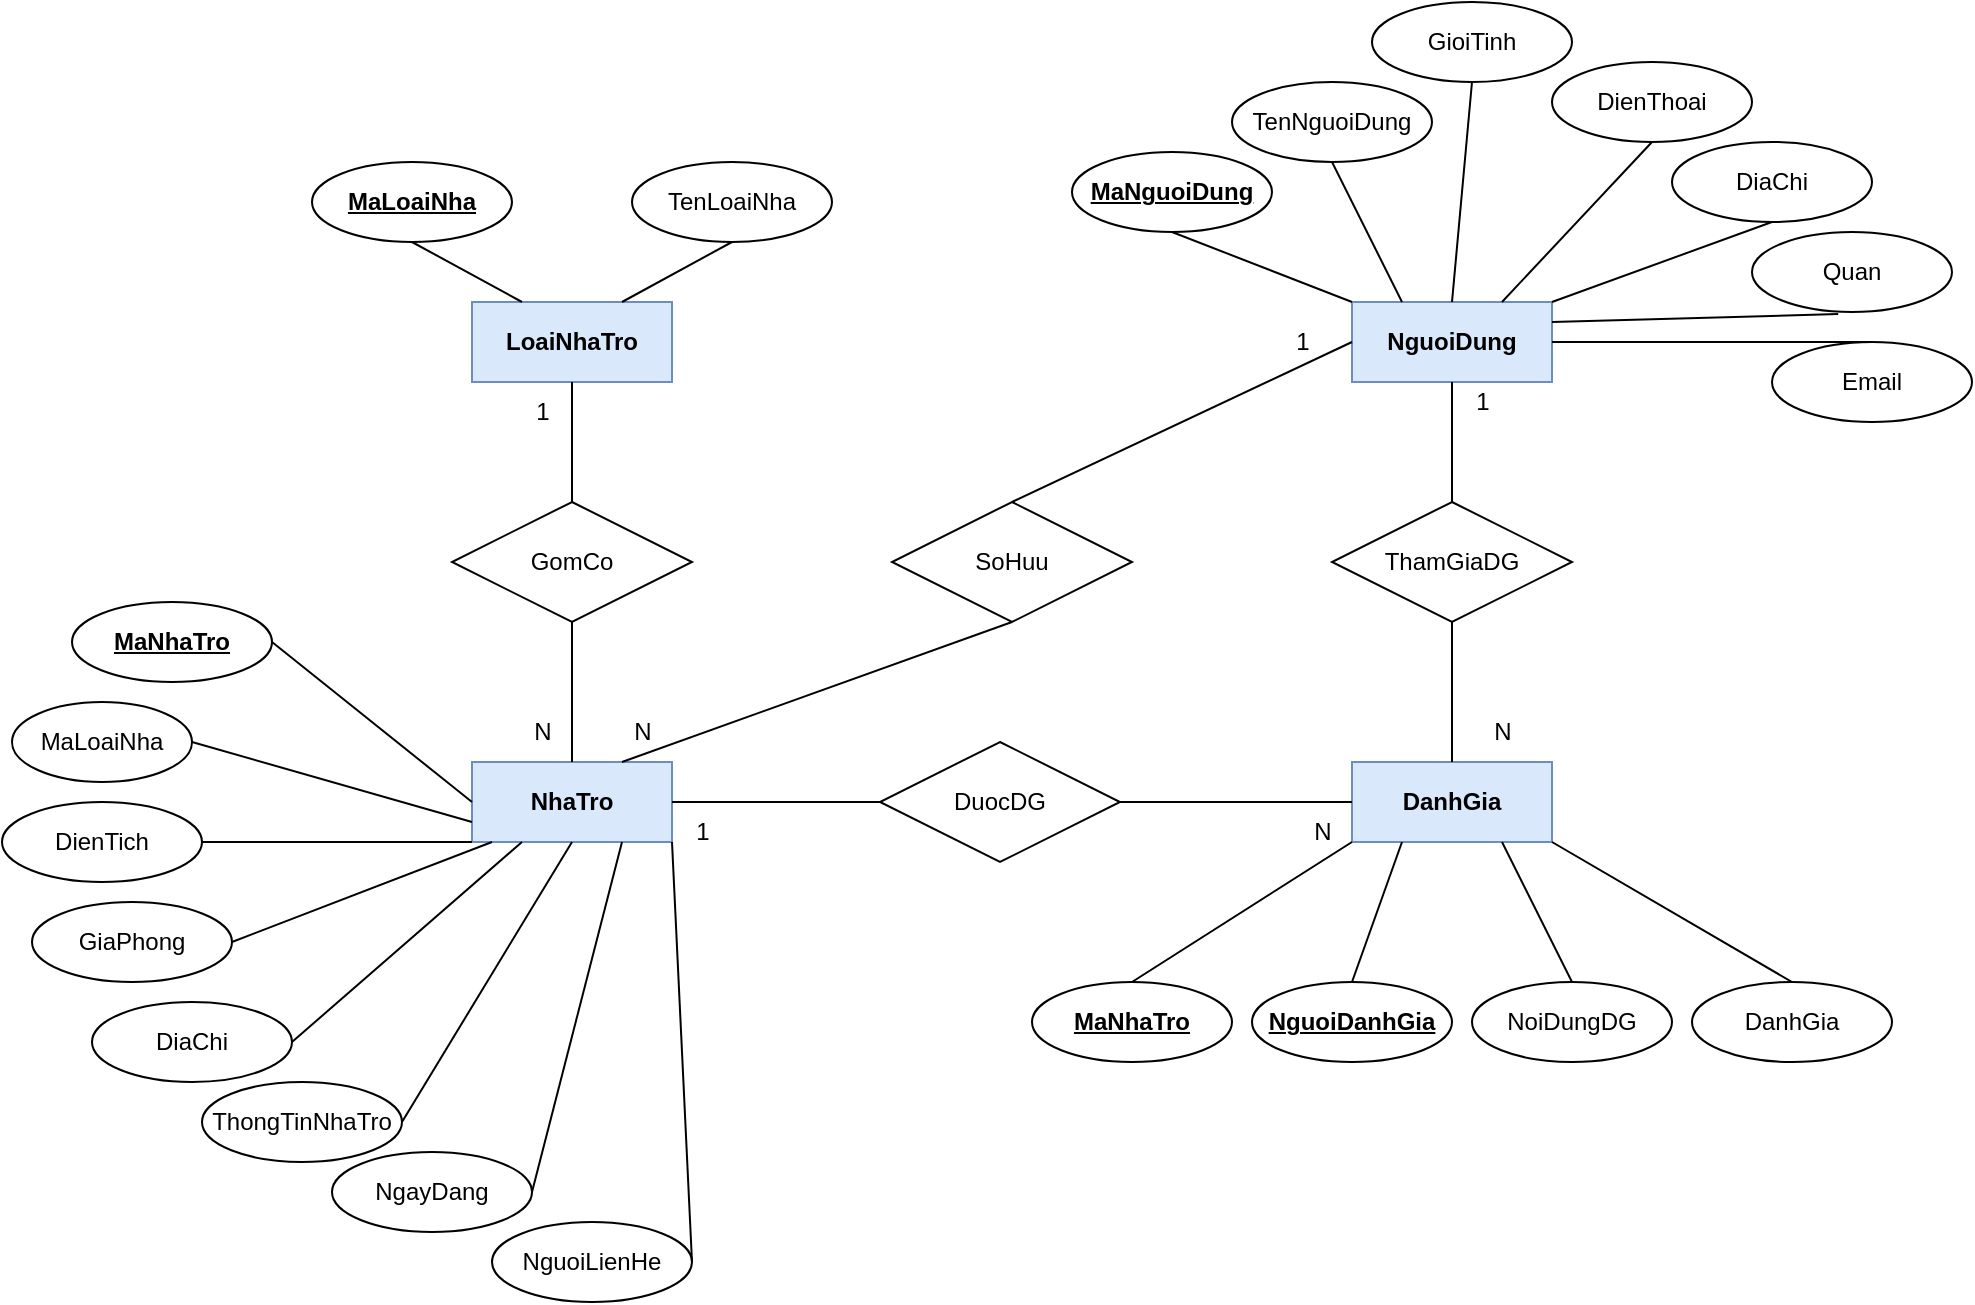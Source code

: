 <mxfile version="21.3.2" type="device">
  <diagram name="Trang-1" id="0quvL-rPLLNwHnoxv0cw">
    <mxGraphModel dx="2062" dy="1805" grid="1" gridSize="10" guides="1" tooltips="1" connect="1" arrows="1" fold="1" page="1" pageScale="1" pageWidth="827" pageHeight="1169" math="0" shadow="0">
      <root>
        <mxCell id="0" />
        <mxCell id="1" parent="0" />
        <mxCell id="qIYWKaYF4Gt9fmv9blvO-7" value="&lt;b&gt;LoaiNhaTro&lt;/b&gt;" style="whiteSpace=wrap;html=1;align=center;fillColor=#dae8fc;strokeColor=#6c8ebf;" vertex="1" parent="1">
          <mxGeometry x="156" y="110" width="100" height="40" as="geometry" />
        </mxCell>
        <mxCell id="qIYWKaYF4Gt9fmv9blvO-8" value="&lt;b&gt;NhaTro&lt;/b&gt;" style="whiteSpace=wrap;html=1;align=center;fillColor=#dae8fc;strokeColor=#6c8ebf;" vertex="1" parent="1">
          <mxGeometry x="156" y="340" width="100" height="40" as="geometry" />
        </mxCell>
        <mxCell id="qIYWKaYF4Gt9fmv9blvO-9" value="&lt;b&gt;NguoiDung&lt;/b&gt;" style="whiteSpace=wrap;html=1;align=center;fillColor=#dae8fc;strokeColor=#6c8ebf;" vertex="1" parent="1">
          <mxGeometry x="596" y="110" width="100" height="40" as="geometry" />
        </mxCell>
        <mxCell id="qIYWKaYF4Gt9fmv9blvO-10" value="&lt;b&gt;DanhGia&lt;/b&gt;" style="whiteSpace=wrap;html=1;align=center;fillColor=#dae8fc;strokeColor=#6c8ebf;" vertex="1" parent="1">
          <mxGeometry x="596" y="340" width="100" height="40" as="geometry" />
        </mxCell>
        <mxCell id="qIYWKaYF4Gt9fmv9blvO-11" value="GomCo" style="shape=rhombus;perimeter=rhombusPerimeter;whiteSpace=wrap;html=1;align=center;" vertex="1" parent="1">
          <mxGeometry x="146" y="210" width="120" height="60" as="geometry" />
        </mxCell>
        <mxCell id="qIYWKaYF4Gt9fmv9blvO-12" value="SoHuu" style="shape=rhombus;perimeter=rhombusPerimeter;whiteSpace=wrap;html=1;align=center;" vertex="1" parent="1">
          <mxGeometry x="366" y="210" width="120" height="60" as="geometry" />
        </mxCell>
        <mxCell id="qIYWKaYF4Gt9fmv9blvO-13" value="ThamGiaDG" style="shape=rhombus;perimeter=rhombusPerimeter;whiteSpace=wrap;html=1;align=center;" vertex="1" parent="1">
          <mxGeometry x="586" y="210" width="120" height="60" as="geometry" />
        </mxCell>
        <mxCell id="qIYWKaYF4Gt9fmv9blvO-23" value="" style="endArrow=none;html=1;rounded=0;entryX=0;entryY=0.5;entryDx=0;entryDy=0;exitX=0.5;exitY=0;exitDx=0;exitDy=0;" edge="1" parent="1" source="qIYWKaYF4Gt9fmv9blvO-12" target="qIYWKaYF4Gt9fmv9blvO-9">
          <mxGeometry relative="1" as="geometry">
            <mxPoint x="336" y="230" as="sourcePoint" />
            <mxPoint x="496" y="230" as="targetPoint" />
          </mxGeometry>
        </mxCell>
        <mxCell id="qIYWKaYF4Gt9fmv9blvO-24" value="" style="endArrow=none;html=1;rounded=0;entryX=0.5;entryY=1;entryDx=0;entryDy=0;exitX=0.75;exitY=0;exitDx=0;exitDy=0;" edge="1" parent="1" source="qIYWKaYF4Gt9fmv9blvO-8" target="qIYWKaYF4Gt9fmv9blvO-12">
          <mxGeometry relative="1" as="geometry">
            <mxPoint x="336" y="230" as="sourcePoint" />
            <mxPoint x="496" y="230" as="targetPoint" />
          </mxGeometry>
        </mxCell>
        <mxCell id="qIYWKaYF4Gt9fmv9blvO-25" value="" style="endArrow=none;html=1;rounded=0;entryX=0.5;entryY=1;entryDx=0;entryDy=0;exitX=0.5;exitY=0;exitDx=0;exitDy=0;" edge="1" parent="1" source="qIYWKaYF4Gt9fmv9blvO-13" target="qIYWKaYF4Gt9fmv9blvO-9">
          <mxGeometry relative="1" as="geometry">
            <mxPoint x="336" y="230" as="sourcePoint" />
            <mxPoint x="496" y="230" as="targetPoint" />
          </mxGeometry>
        </mxCell>
        <mxCell id="qIYWKaYF4Gt9fmv9blvO-26" value="" style="endArrow=none;html=1;rounded=0;entryX=0.5;entryY=1;entryDx=0;entryDy=0;exitX=0.5;exitY=0;exitDx=0;exitDy=0;" edge="1" parent="1" source="qIYWKaYF4Gt9fmv9blvO-10" target="qIYWKaYF4Gt9fmv9blvO-13">
          <mxGeometry relative="1" as="geometry">
            <mxPoint x="656" y="220" as="sourcePoint" />
            <mxPoint x="656" y="160" as="targetPoint" />
          </mxGeometry>
        </mxCell>
        <mxCell id="qIYWKaYF4Gt9fmv9blvO-27" value="DuocDG" style="shape=rhombus;perimeter=rhombusPerimeter;whiteSpace=wrap;html=1;align=center;" vertex="1" parent="1">
          <mxGeometry x="360" y="330" width="120" height="60" as="geometry" />
        </mxCell>
        <mxCell id="qIYWKaYF4Gt9fmv9blvO-28" value="" style="endArrow=none;html=1;rounded=0;entryX=1;entryY=0.5;entryDx=0;entryDy=0;exitX=0;exitY=0.5;exitDx=0;exitDy=0;" edge="1" parent="1" source="qIYWKaYF4Gt9fmv9blvO-27" target="qIYWKaYF4Gt9fmv9blvO-8">
          <mxGeometry relative="1" as="geometry">
            <mxPoint x="336" y="390" as="sourcePoint" />
            <mxPoint x="336" y="330" as="targetPoint" />
          </mxGeometry>
        </mxCell>
        <mxCell id="qIYWKaYF4Gt9fmv9blvO-29" value="" style="endArrow=none;html=1;rounded=0;exitX=0;exitY=0.5;exitDx=0;exitDy=0;entryX=1;entryY=0.5;entryDx=0;entryDy=0;" edge="1" parent="1" source="qIYWKaYF4Gt9fmv9blvO-10" target="qIYWKaYF4Gt9fmv9blvO-27">
          <mxGeometry relative="1" as="geometry">
            <mxPoint x="506" y="400" as="sourcePoint" />
            <mxPoint x="486" y="360" as="targetPoint" />
          </mxGeometry>
        </mxCell>
        <mxCell id="qIYWKaYF4Gt9fmv9blvO-30" value="N" style="text;html=1;align=center;verticalAlign=middle;resizable=0;points=[];autosize=1;strokeColor=none;fillColor=none;" vertex="1" parent="1">
          <mxGeometry x="226" y="310" width="30" height="30" as="geometry" />
        </mxCell>
        <mxCell id="qIYWKaYF4Gt9fmv9blvO-31" value="1" style="text;html=1;align=center;verticalAlign=middle;resizable=0;points=[];autosize=1;strokeColor=none;fillColor=none;" vertex="1" parent="1">
          <mxGeometry x="176" y="150" width="30" height="30" as="geometry" />
        </mxCell>
        <mxCell id="qIYWKaYF4Gt9fmv9blvO-32" value="" style="endArrow=none;html=1;rounded=0;exitX=0.5;exitY=1;exitDx=0;exitDy=0;entryX=0.5;entryY=0;entryDx=0;entryDy=0;" edge="1" parent="1" source="qIYWKaYF4Gt9fmv9blvO-7" target="qIYWKaYF4Gt9fmv9blvO-11">
          <mxGeometry relative="1" as="geometry">
            <mxPoint x="336" y="230" as="sourcePoint" />
            <mxPoint x="496" y="230" as="targetPoint" />
          </mxGeometry>
        </mxCell>
        <mxCell id="qIYWKaYF4Gt9fmv9blvO-33" value="" style="endArrow=none;html=1;rounded=0;exitX=0.5;exitY=1;exitDx=0;exitDy=0;entryX=0.5;entryY=0;entryDx=0;entryDy=0;" edge="1" parent="1" source="qIYWKaYF4Gt9fmv9blvO-11" target="qIYWKaYF4Gt9fmv9blvO-8">
          <mxGeometry relative="1" as="geometry">
            <mxPoint x="336" y="230" as="sourcePoint" />
            <mxPoint x="496" y="230" as="targetPoint" />
          </mxGeometry>
        </mxCell>
        <mxCell id="qIYWKaYF4Gt9fmv9blvO-34" value="N" style="text;html=1;align=center;verticalAlign=middle;resizable=0;points=[];autosize=1;strokeColor=none;fillColor=none;" vertex="1" parent="1">
          <mxGeometry x="176" y="310" width="30" height="30" as="geometry" />
        </mxCell>
        <mxCell id="qIYWKaYF4Gt9fmv9blvO-35" value="1" style="text;html=1;align=center;verticalAlign=middle;resizable=0;points=[];autosize=1;strokeColor=none;fillColor=none;" vertex="1" parent="1">
          <mxGeometry x="556" y="115" width="30" height="30" as="geometry" />
        </mxCell>
        <mxCell id="qIYWKaYF4Gt9fmv9blvO-36" value="1" style="text;html=1;align=center;verticalAlign=middle;resizable=0;points=[];autosize=1;strokeColor=none;fillColor=none;" vertex="1" parent="1">
          <mxGeometry x="646" y="145" width="30" height="30" as="geometry" />
        </mxCell>
        <mxCell id="qIYWKaYF4Gt9fmv9blvO-37" value="N" style="text;html=1;align=center;verticalAlign=middle;resizable=0;points=[];autosize=1;strokeColor=none;fillColor=none;" vertex="1" parent="1">
          <mxGeometry x="656" y="310" width="30" height="30" as="geometry" />
        </mxCell>
        <mxCell id="qIYWKaYF4Gt9fmv9blvO-38" value="N" style="text;html=1;align=center;verticalAlign=middle;resizable=0;points=[];autosize=1;strokeColor=none;fillColor=none;" vertex="1" parent="1">
          <mxGeometry x="566" y="360" width="30" height="30" as="geometry" />
        </mxCell>
        <mxCell id="qIYWKaYF4Gt9fmv9blvO-39" value="1" style="text;html=1;align=center;verticalAlign=middle;resizable=0;points=[];autosize=1;strokeColor=none;fillColor=none;" vertex="1" parent="1">
          <mxGeometry x="256" y="360" width="30" height="30" as="geometry" />
        </mxCell>
        <mxCell id="qIYWKaYF4Gt9fmv9blvO-42" value="TenLoaiNha" style="ellipse;whiteSpace=wrap;html=1;align=center;" vertex="1" parent="1">
          <mxGeometry x="236" y="40" width="100" height="40" as="geometry" />
        </mxCell>
        <mxCell id="qIYWKaYF4Gt9fmv9blvO-43" value="&lt;b&gt;MaLoaiNha&lt;/b&gt;" style="ellipse;whiteSpace=wrap;html=1;align=center;fontStyle=4;" vertex="1" parent="1">
          <mxGeometry x="76" y="40" width="100" height="40" as="geometry" />
        </mxCell>
        <mxCell id="qIYWKaYF4Gt9fmv9blvO-44" value="" style="endArrow=none;html=1;rounded=0;exitX=0.5;exitY=1;exitDx=0;exitDy=0;entryX=0.75;entryY=0;entryDx=0;entryDy=0;" edge="1" parent="1" source="qIYWKaYF4Gt9fmv9blvO-42" target="qIYWKaYF4Gt9fmv9blvO-7">
          <mxGeometry relative="1" as="geometry">
            <mxPoint x="266" y="115" as="sourcePoint" />
            <mxPoint x="426" y="115" as="targetPoint" />
          </mxGeometry>
        </mxCell>
        <mxCell id="qIYWKaYF4Gt9fmv9blvO-45" value="" style="endArrow=none;html=1;rounded=0;exitX=0.5;exitY=1;exitDx=0;exitDy=0;entryX=0.25;entryY=0;entryDx=0;entryDy=0;" edge="1" parent="1" source="qIYWKaYF4Gt9fmv9blvO-43" target="qIYWKaYF4Gt9fmv9blvO-7">
          <mxGeometry relative="1" as="geometry">
            <mxPoint x="76" y="110" as="sourcePoint" />
            <mxPoint x="236" y="110" as="targetPoint" />
          </mxGeometry>
        </mxCell>
        <mxCell id="qIYWKaYF4Gt9fmv9blvO-49" value="GiaPhong" style="ellipse;whiteSpace=wrap;html=1;align=center;" vertex="1" parent="1">
          <mxGeometry x="-64" y="410" width="100" height="40" as="geometry" />
        </mxCell>
        <mxCell id="qIYWKaYF4Gt9fmv9blvO-50" value="DienTich" style="ellipse;whiteSpace=wrap;html=1;align=center;" vertex="1" parent="1">
          <mxGeometry x="-79" y="360" width="100" height="40" as="geometry" />
        </mxCell>
        <mxCell id="qIYWKaYF4Gt9fmv9blvO-52" value="NgayDang" style="ellipse;whiteSpace=wrap;html=1;align=center;" vertex="1" parent="1">
          <mxGeometry x="86" y="535" width="100" height="40" as="geometry" />
        </mxCell>
        <mxCell id="qIYWKaYF4Gt9fmv9blvO-53" value="ThongTinNhaTro" style="ellipse;whiteSpace=wrap;html=1;align=center;" vertex="1" parent="1">
          <mxGeometry x="21" y="500" width="100" height="40" as="geometry" />
        </mxCell>
        <mxCell id="qIYWKaYF4Gt9fmv9blvO-54" value="NguoiLienHe" style="ellipse;whiteSpace=wrap;html=1;align=center;" vertex="1" parent="1">
          <mxGeometry x="166" y="570" width="100" height="40" as="geometry" />
        </mxCell>
        <mxCell id="qIYWKaYF4Gt9fmv9blvO-55" value="MaLoaiNha" style="ellipse;whiteSpace=wrap;html=1;align=center;" vertex="1" parent="1">
          <mxGeometry x="-74" y="310" width="90" height="40" as="geometry" />
        </mxCell>
        <mxCell id="qIYWKaYF4Gt9fmv9blvO-58" style="edgeStyle=orthogonalEdgeStyle;rounded=0;orthogonalLoop=1;jettySize=auto;html=1;exitX=0.5;exitY=1;exitDx=0;exitDy=0;" edge="1" parent="1" source="qIYWKaYF4Gt9fmv9blvO-53" target="qIYWKaYF4Gt9fmv9blvO-53">
          <mxGeometry relative="1" as="geometry" />
        </mxCell>
        <mxCell id="qIYWKaYF4Gt9fmv9blvO-60" value="DiaChi" style="ellipse;whiteSpace=wrap;html=1;align=center;" vertex="1" parent="1">
          <mxGeometry x="-34" y="460" width="100" height="40" as="geometry" />
        </mxCell>
        <mxCell id="qIYWKaYF4Gt9fmv9blvO-64" value="" style="endArrow=none;html=1;rounded=0;exitX=1;exitY=0.5;exitDx=0;exitDy=0;entryX=0;entryY=0.5;entryDx=0;entryDy=0;" edge="1" parent="1" source="qIYWKaYF4Gt9fmv9blvO-74" target="qIYWKaYF4Gt9fmv9blvO-8">
          <mxGeometry relative="1" as="geometry">
            <mxPoint x="76" y="290" as="sourcePoint" />
            <mxPoint x="196" y="308.82" as="targetPoint" />
          </mxGeometry>
        </mxCell>
        <mxCell id="qIYWKaYF4Gt9fmv9blvO-67" value="" style="endArrow=none;html=1;rounded=0;exitX=1;exitY=0.5;exitDx=0;exitDy=0;entryX=0;entryY=0.75;entryDx=0;entryDy=0;" edge="1" parent="1" source="qIYWKaYF4Gt9fmv9blvO-55" target="qIYWKaYF4Gt9fmv9blvO-8">
          <mxGeometry relative="1" as="geometry">
            <mxPoint x="16" y="330" as="sourcePoint" />
            <mxPoint x="96" y="400" as="targetPoint" />
          </mxGeometry>
        </mxCell>
        <mxCell id="qIYWKaYF4Gt9fmv9blvO-68" value="" style="endArrow=none;html=1;rounded=0;exitX=1;exitY=0.5;exitDx=0;exitDy=0;entryX=0;entryY=1;entryDx=0;entryDy=0;" edge="1" parent="1" source="qIYWKaYF4Gt9fmv9blvO-50" target="qIYWKaYF4Gt9fmv9blvO-8">
          <mxGeometry relative="1" as="geometry">
            <mxPoint x="56" y="420" as="sourcePoint" />
            <mxPoint x="216" y="420" as="targetPoint" />
          </mxGeometry>
        </mxCell>
        <mxCell id="qIYWKaYF4Gt9fmv9blvO-69" value="" style="endArrow=none;html=1;rounded=0;exitX=1;exitY=0.5;exitDx=0;exitDy=0;" edge="1" parent="1" source="qIYWKaYF4Gt9fmv9blvO-49">
          <mxGeometry relative="1" as="geometry">
            <mxPoint x="56" y="420" as="sourcePoint" />
            <mxPoint x="166" y="380" as="targetPoint" />
          </mxGeometry>
        </mxCell>
        <mxCell id="qIYWKaYF4Gt9fmv9blvO-70" value="" style="endArrow=none;html=1;rounded=0;exitX=1;exitY=0.5;exitDx=0;exitDy=0;entryX=0.25;entryY=1;entryDx=0;entryDy=0;" edge="1" parent="1" source="qIYWKaYF4Gt9fmv9blvO-60" target="qIYWKaYF4Gt9fmv9blvO-8">
          <mxGeometry relative="1" as="geometry">
            <mxPoint x="131" y="450" as="sourcePoint" />
            <mxPoint x="291" y="450" as="targetPoint" />
          </mxGeometry>
        </mxCell>
        <mxCell id="qIYWKaYF4Gt9fmv9blvO-71" value="" style="endArrow=none;html=1;rounded=0;exitX=1;exitY=0.5;exitDx=0;exitDy=0;entryX=0.5;entryY=1;entryDx=0;entryDy=0;" edge="1" parent="1" source="qIYWKaYF4Gt9fmv9blvO-53" target="qIYWKaYF4Gt9fmv9blvO-8">
          <mxGeometry relative="1" as="geometry">
            <mxPoint x="146" y="479.41" as="sourcePoint" />
            <mxPoint x="306" y="479.41" as="targetPoint" />
          </mxGeometry>
        </mxCell>
        <mxCell id="qIYWKaYF4Gt9fmv9blvO-72" value="" style="endArrow=none;html=1;rounded=0;exitX=1;exitY=0.5;exitDx=0;exitDy=0;entryX=0.75;entryY=1;entryDx=0;entryDy=0;" edge="1" parent="1" source="qIYWKaYF4Gt9fmv9blvO-52" target="qIYWKaYF4Gt9fmv9blvO-8">
          <mxGeometry relative="1" as="geometry">
            <mxPoint x="346" y="340" as="sourcePoint" />
            <mxPoint x="506" y="340" as="targetPoint" />
          </mxGeometry>
        </mxCell>
        <mxCell id="qIYWKaYF4Gt9fmv9blvO-73" value="" style="endArrow=none;html=1;rounded=0;exitX=1;exitY=1;exitDx=0;exitDy=0;entryX=1;entryY=0.5;entryDx=0;entryDy=0;" edge="1" parent="1" source="qIYWKaYF4Gt9fmv9blvO-8" target="qIYWKaYF4Gt9fmv9blvO-54">
          <mxGeometry relative="1" as="geometry">
            <mxPoint x="346" y="340" as="sourcePoint" />
            <mxPoint x="276" y="500" as="targetPoint" />
          </mxGeometry>
        </mxCell>
        <mxCell id="qIYWKaYF4Gt9fmv9blvO-74" value="&lt;b&gt;MaNhaTro&lt;/b&gt;" style="ellipse;whiteSpace=wrap;html=1;align=center;fontStyle=4;" vertex="1" parent="1">
          <mxGeometry x="-44" y="260" width="100" height="40" as="geometry" />
        </mxCell>
        <mxCell id="qIYWKaYF4Gt9fmv9blvO-76" value="Email" style="ellipse;whiteSpace=wrap;html=1;align=center;" vertex="1" parent="1">
          <mxGeometry x="806" y="130" width="100" height="40" as="geometry" />
        </mxCell>
        <mxCell id="qIYWKaYF4Gt9fmv9blvO-77" value="Quan" style="ellipse;whiteSpace=wrap;html=1;align=center;" vertex="1" parent="1">
          <mxGeometry x="796" y="75" width="100" height="40" as="geometry" />
        </mxCell>
        <mxCell id="qIYWKaYF4Gt9fmv9blvO-78" value="DiaChi" style="ellipse;whiteSpace=wrap;html=1;align=center;" vertex="1" parent="1">
          <mxGeometry x="756" y="30" width="100" height="40" as="geometry" />
        </mxCell>
        <mxCell id="qIYWKaYF4Gt9fmv9blvO-79" value="DienThoai" style="ellipse;whiteSpace=wrap;html=1;align=center;" vertex="1" parent="1">
          <mxGeometry x="696" y="-10" width="100" height="40" as="geometry" />
        </mxCell>
        <mxCell id="qIYWKaYF4Gt9fmv9blvO-80" value="GioiTinh" style="ellipse;whiteSpace=wrap;html=1;align=center;" vertex="1" parent="1">
          <mxGeometry x="606" y="-40" width="100" height="40" as="geometry" />
        </mxCell>
        <mxCell id="qIYWKaYF4Gt9fmv9blvO-81" value="TenNguoiDung" style="ellipse;whiteSpace=wrap;html=1;align=center;" vertex="1" parent="1">
          <mxGeometry x="536" width="100" height="40" as="geometry" />
        </mxCell>
        <mxCell id="qIYWKaYF4Gt9fmv9blvO-83" value="" style="endArrow=none;html=1;rounded=0;exitX=0.5;exitY=1;exitDx=0;exitDy=0;entryX=0;entryY=0;entryDx=0;entryDy=0;" edge="1" parent="1" source="qIYWKaYF4Gt9fmv9blvO-91" target="qIYWKaYF4Gt9fmv9blvO-9">
          <mxGeometry relative="1" as="geometry">
            <mxPoint x="526" y="80" as="sourcePoint" />
            <mxPoint x="506" y="110" as="targetPoint" />
          </mxGeometry>
        </mxCell>
        <mxCell id="qIYWKaYF4Gt9fmv9blvO-84" value="" style="endArrow=none;html=1;rounded=0;exitX=0.5;exitY=1;exitDx=0;exitDy=0;entryX=0.25;entryY=0;entryDx=0;entryDy=0;" edge="1" parent="1" source="qIYWKaYF4Gt9fmv9blvO-81" target="qIYWKaYF4Gt9fmv9blvO-9">
          <mxGeometry relative="1" as="geometry">
            <mxPoint x="346" y="110" as="sourcePoint" />
            <mxPoint x="506" y="110" as="targetPoint" />
          </mxGeometry>
        </mxCell>
        <mxCell id="qIYWKaYF4Gt9fmv9blvO-85" value="" style="endArrow=none;html=1;rounded=0;exitX=0.5;exitY=1;exitDx=0;exitDy=0;entryX=0.5;entryY=0;entryDx=0;entryDy=0;" edge="1" parent="1" source="qIYWKaYF4Gt9fmv9blvO-80" target="qIYWKaYF4Gt9fmv9blvO-9">
          <mxGeometry relative="1" as="geometry">
            <mxPoint x="661" as="sourcePoint" />
            <mxPoint x="506" y="110" as="targetPoint" />
          </mxGeometry>
        </mxCell>
        <mxCell id="qIYWKaYF4Gt9fmv9blvO-86" value="" style="endArrow=none;html=1;rounded=0;entryX=0.5;entryY=1;entryDx=0;entryDy=0;exitX=0.75;exitY=0;exitDx=0;exitDy=0;" edge="1" parent="1" source="qIYWKaYF4Gt9fmv9blvO-9" target="qIYWKaYF4Gt9fmv9blvO-79">
          <mxGeometry relative="1" as="geometry">
            <mxPoint x="346" y="110" as="sourcePoint" />
            <mxPoint x="506" y="110" as="targetPoint" />
          </mxGeometry>
        </mxCell>
        <mxCell id="qIYWKaYF4Gt9fmv9blvO-87" value="" style="endArrow=none;html=1;rounded=0;entryX=0.5;entryY=1;entryDx=0;entryDy=0;exitX=1;exitY=0;exitDx=0;exitDy=0;" edge="1" parent="1" source="qIYWKaYF4Gt9fmv9blvO-9" target="qIYWKaYF4Gt9fmv9blvO-78">
          <mxGeometry relative="1" as="geometry">
            <mxPoint x="346" y="110" as="sourcePoint" />
            <mxPoint x="506" y="110" as="targetPoint" />
          </mxGeometry>
        </mxCell>
        <mxCell id="qIYWKaYF4Gt9fmv9blvO-89" value="" style="endArrow=none;html=1;rounded=0;entryX=0.431;entryY=1.026;entryDx=0;entryDy=0;exitX=1;exitY=0.25;exitDx=0;exitDy=0;entryPerimeter=0;" edge="1" parent="1" source="qIYWKaYF4Gt9fmv9blvO-9" target="qIYWKaYF4Gt9fmv9blvO-77">
          <mxGeometry relative="1" as="geometry">
            <mxPoint x="346" y="110" as="sourcePoint" />
            <mxPoint x="506" y="110" as="targetPoint" />
          </mxGeometry>
        </mxCell>
        <mxCell id="qIYWKaYF4Gt9fmv9blvO-90" value="" style="endArrow=none;html=1;rounded=0;entryX=0.5;entryY=0;entryDx=0;entryDy=0;exitX=1;exitY=0.5;exitDx=0;exitDy=0;" edge="1" parent="1" source="qIYWKaYF4Gt9fmv9blvO-9" target="qIYWKaYF4Gt9fmv9blvO-76">
          <mxGeometry relative="1" as="geometry">
            <mxPoint x="346" y="110" as="sourcePoint" />
            <mxPoint x="506" y="110" as="targetPoint" />
          </mxGeometry>
        </mxCell>
        <mxCell id="qIYWKaYF4Gt9fmv9blvO-91" value="&lt;b&gt;MaNguoiDung&lt;/b&gt;" style="ellipse;whiteSpace=wrap;html=1;align=center;fontStyle=4;" vertex="1" parent="1">
          <mxGeometry x="456" y="35" width="100" height="40" as="geometry" />
        </mxCell>
        <mxCell id="qIYWKaYF4Gt9fmv9blvO-92" value="&lt;b&gt;NguoiDanhGia&lt;/b&gt;" style="ellipse;whiteSpace=wrap;html=1;align=center;fontStyle=4;" vertex="1" parent="1">
          <mxGeometry x="546" y="450" width="100" height="40" as="geometry" />
        </mxCell>
        <mxCell id="qIYWKaYF4Gt9fmv9blvO-93" value="NoiDungDG" style="ellipse;whiteSpace=wrap;html=1;align=center;" vertex="1" parent="1">
          <mxGeometry x="656" y="450" width="100" height="40" as="geometry" />
        </mxCell>
        <mxCell id="qIYWKaYF4Gt9fmv9blvO-94" value="&lt;b&gt;MaNhaTro&lt;/b&gt;" style="ellipse;whiteSpace=wrap;html=1;align=center;fontStyle=4;" vertex="1" parent="1">
          <mxGeometry x="436" y="450" width="100" height="40" as="geometry" />
        </mxCell>
        <mxCell id="qIYWKaYF4Gt9fmv9blvO-95" value="DanhGia" style="ellipse;whiteSpace=wrap;html=1;align=center;" vertex="1" parent="1">
          <mxGeometry x="766" y="450" width="100" height="40" as="geometry" />
        </mxCell>
        <mxCell id="qIYWKaYF4Gt9fmv9blvO-96" value="" style="endArrow=none;html=1;rounded=0;entryX=0;entryY=1;entryDx=0;entryDy=0;exitX=0.5;exitY=0;exitDx=0;exitDy=0;" edge="1" parent="1" source="qIYWKaYF4Gt9fmv9blvO-94" target="qIYWKaYF4Gt9fmv9blvO-10">
          <mxGeometry relative="1" as="geometry">
            <mxPoint x="346" y="180" as="sourcePoint" />
            <mxPoint x="506" y="180" as="targetPoint" />
          </mxGeometry>
        </mxCell>
        <mxCell id="qIYWKaYF4Gt9fmv9blvO-97" value="" style="endArrow=none;html=1;rounded=0;entryX=0.25;entryY=1;entryDx=0;entryDy=0;exitX=0.5;exitY=0;exitDx=0;exitDy=0;" edge="1" parent="1" source="qIYWKaYF4Gt9fmv9blvO-92" target="qIYWKaYF4Gt9fmv9blvO-10">
          <mxGeometry relative="1" as="geometry">
            <mxPoint x="496" y="460" as="sourcePoint" />
            <mxPoint x="606" y="390" as="targetPoint" />
          </mxGeometry>
        </mxCell>
        <mxCell id="qIYWKaYF4Gt9fmv9blvO-98" value="" style="endArrow=none;html=1;rounded=0;entryX=0.75;entryY=1;entryDx=0;entryDy=0;exitX=0.5;exitY=0;exitDx=0;exitDy=0;" edge="1" parent="1" source="qIYWKaYF4Gt9fmv9blvO-93" target="qIYWKaYF4Gt9fmv9blvO-10">
          <mxGeometry relative="1" as="geometry">
            <mxPoint x="506" y="470" as="sourcePoint" />
            <mxPoint x="616" y="400" as="targetPoint" />
          </mxGeometry>
        </mxCell>
        <mxCell id="qIYWKaYF4Gt9fmv9blvO-99" value="" style="endArrow=none;html=1;rounded=0;entryX=1;entryY=1;entryDx=0;entryDy=0;exitX=0.5;exitY=0;exitDx=0;exitDy=0;" edge="1" parent="1" source="qIYWKaYF4Gt9fmv9blvO-95" target="qIYWKaYF4Gt9fmv9blvO-10">
          <mxGeometry relative="1" as="geometry">
            <mxPoint x="516" y="480" as="sourcePoint" />
            <mxPoint x="626" y="410" as="targetPoint" />
          </mxGeometry>
        </mxCell>
      </root>
    </mxGraphModel>
  </diagram>
</mxfile>
